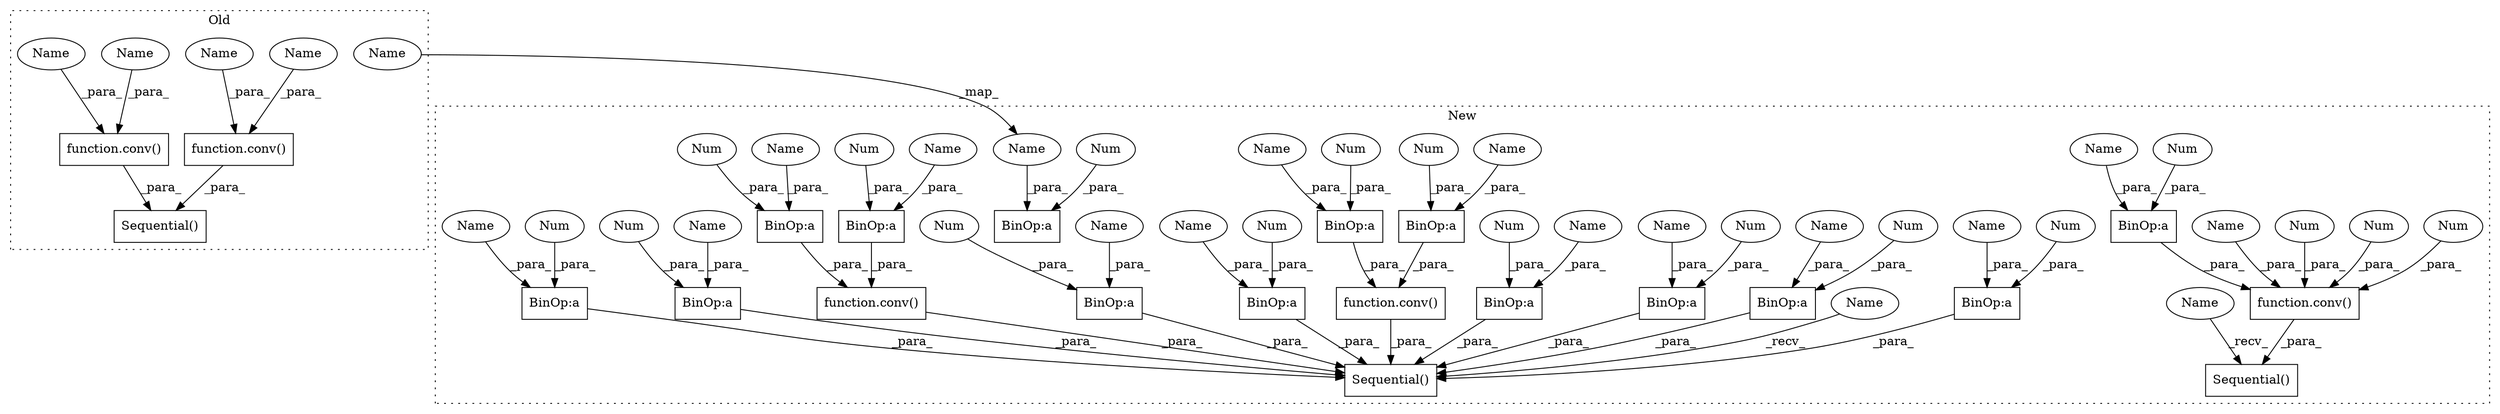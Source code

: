 digraph G {
subgraph cluster0 {
1 [label="Sequential()" a="75" s="968,1173" l="27,11" shape="box"];
38 [label="function.conv()" a="75" s="1019,1028" l="5,1" shape="box"];
39 [label="function.conv()" a="75" s="1115,1124" l="5,1" shape="box"];
57 [label="Name" a="87" s="1224" l="1" shape="ellipse"];
58 [label="Name" a="87" s="1123" l="1" shape="ellipse"];
59 [label="Name" a="87" s="1027" l="1" shape="ellipse"];
60 [label="Name" a="87" s="1024" l="1" shape="ellipse"];
61 [label="Name" a="87" s="1120" l="1" shape="ellipse"];
label = "Old";
style="dotted";
}
subgraph cluster1 {
2 [label="function.conv()" a="75" s="1156,1169" l="5,1" shape="box"];
3 [label="Sequential()" a="75" s="1045,1226" l="27,11" shape="box"];
4 [label="BinOp:a" a="82" s="1078" l="1" shape="box"];
5 [label="BinOp:a" a="82" s="1083" l="1" shape="box"];
6 [label="BinOp:a" a="82" s="1162" l="1" shape="box"];
7 [label="BinOp:a" a="82" s="1167" l="1" shape="box"];
8 [label="BinOp:a" a="82" s="1106" l="1" shape="box"];
9 [label="BinOp:a" a="82" s="1111" l="1" shape="box"];
10 [label="BinOp:a" a="82" s="1195" l="1" shape="box"];
11 [label="BinOp:a" a="82" s="1139" l="1" shape="box"];
12 [label="BinOp:a" a="82" s="1218" l="1" shape="box"];
13 [label="BinOp:a" a="82" s="1190" l="1" shape="box"];
14 [label="BinOp:a" a="82" s="1134" l="1" shape="box"];
15 [label="BinOp:a" a="82" s="1223" l="1" shape="box"];
16 [label="BinOp:a" a="82" s="992" l="1" shape="box"];
17 [label="Sequential()" a="75" s="915,1004" l="27,15" shape="box"];
18 [label="BinOp:a" a="82" s="1287" l="1" shape="box"];
19 [label="Num" a="76" s="1217" l="1" shape="ellipse"];
20 [label="Num" a="76" s="1286" l="1" shape="ellipse"];
21 [label="Num" a="76" s="1166" l="1" shape="ellipse"];
22 [label="Num" a="76" s="1105" l="1" shape="ellipse"];
23 [label="Num" a="76" s="1082" l="1" shape="ellipse"];
24 [label="Num" a="76" s="1161" l="1" shape="ellipse"];
25 [label="Num" a="76" s="1110" l="1" shape="ellipse"];
26 [label="Num" a="76" s="1138" l="1" shape="ellipse"];
27 [label="Num" a="76" s="1189" l="1" shape="ellipse"];
28 [label="Num" a="76" s="1133" l="1" shape="ellipse"];
29 [label="Num" a="76" s="991" l="1" shape="ellipse"];
30 [label="Num" a="76" s="1077" l="1" shape="ellipse"];
31 [label="Num" a="76" s="1194" l="1" shape="ellipse"];
32 [label="Num" a="76" s="1222" l="1" shape="ellipse"];
33 [label="function.conv()" a="75" s="983,1003" l="5,1" shape="box"];
34 [label="Num" a="76" s="996" l="1" shape="ellipse"];
35 [label="Num" a="76" s="999" l="1" shape="ellipse"];
36 [label="Num" a="76" s="1002" l="1" shape="ellipse"];
37 [label="function.conv()" a="75" s="1184,1197" l="5,1" shape="box"];
40 [label="Name" a="87" s="915" l="2" shape="ellipse"];
41 [label="Name" a="87" s="1045" l="2" shape="ellipse"];
42 [label="Name" a="87" s="1168" l="1" shape="ellipse"];
43 [label="Name" a="87" s="1224" l="1" shape="ellipse"];
44 [label="Name" a="87" s="1163" l="1" shape="ellipse"];
45 [label="Name" a="87" s="1219" l="1" shape="ellipse"];
46 [label="Name" a="87" s="1191" l="1" shape="ellipse"];
47 [label="Name" a="87" s="988" l="1" shape="ellipse"];
48 [label="Name" a="87" s="1084" l="1" shape="ellipse"];
49 [label="Name" a="87" s="1196" l="1" shape="ellipse"];
50 [label="Name" a="87" s="1112" l="1" shape="ellipse"];
51 [label="Name" a="87" s="1140" l="1" shape="ellipse"];
52 [label="Name" a="87" s="993" l="1" shape="ellipse"];
53 [label="Name" a="87" s="1288" l="1" shape="ellipse"];
54 [label="Name" a="87" s="1079" l="1" shape="ellipse"];
55 [label="Name" a="87" s="1135" l="1" shape="ellipse"];
56 [label="Name" a="87" s="1107" l="1" shape="ellipse"];
label = "New";
style="dotted";
}
2 -> 3 [label="_para_"];
4 -> 3 [label="_para_"];
5 -> 3 [label="_para_"];
6 -> 2 [label="_para_"];
7 -> 2 [label="_para_"];
8 -> 3 [label="_para_"];
9 -> 3 [label="_para_"];
10 -> 37 [label="_para_"];
11 -> 3 [label="_para_"];
12 -> 3 [label="_para_"];
13 -> 37 [label="_para_"];
14 -> 3 [label="_para_"];
15 -> 3 [label="_para_"];
16 -> 33 [label="_para_"];
19 -> 12 [label="_para_"];
20 -> 18 [label="_para_"];
21 -> 7 [label="_para_"];
22 -> 8 [label="_para_"];
23 -> 5 [label="_para_"];
24 -> 6 [label="_para_"];
25 -> 9 [label="_para_"];
26 -> 11 [label="_para_"];
27 -> 13 [label="_para_"];
28 -> 14 [label="_para_"];
29 -> 16 [label="_para_"];
30 -> 4 [label="_para_"];
31 -> 10 [label="_para_"];
32 -> 15 [label="_para_"];
33 -> 17 [label="_para_"];
34 -> 33 [label="_para_"];
35 -> 33 [label="_para_"];
36 -> 33 [label="_para_"];
37 -> 3 [label="_para_"];
38 -> 1 [label="_para_"];
39 -> 1 [label="_para_"];
40 -> 17 [label="_recv_"];
41 -> 3 [label="_recv_"];
42 -> 7 [label="_para_"];
43 -> 15 [label="_para_"];
44 -> 6 [label="_para_"];
45 -> 12 [label="_para_"];
46 -> 13 [label="_para_"];
47 -> 33 [label="_para_"];
48 -> 5 [label="_para_"];
49 -> 10 [label="_para_"];
50 -> 9 [label="_para_"];
51 -> 11 [label="_para_"];
52 -> 16 [label="_para_"];
53 -> 18 [label="_para_"];
54 -> 4 [label="_para_"];
55 -> 14 [label="_para_"];
56 -> 8 [label="_para_"];
57 -> 53 [label="_map_"];
58 -> 39 [label="_para_"];
59 -> 38 [label="_para_"];
60 -> 38 [label="_para_"];
61 -> 39 [label="_para_"];
}